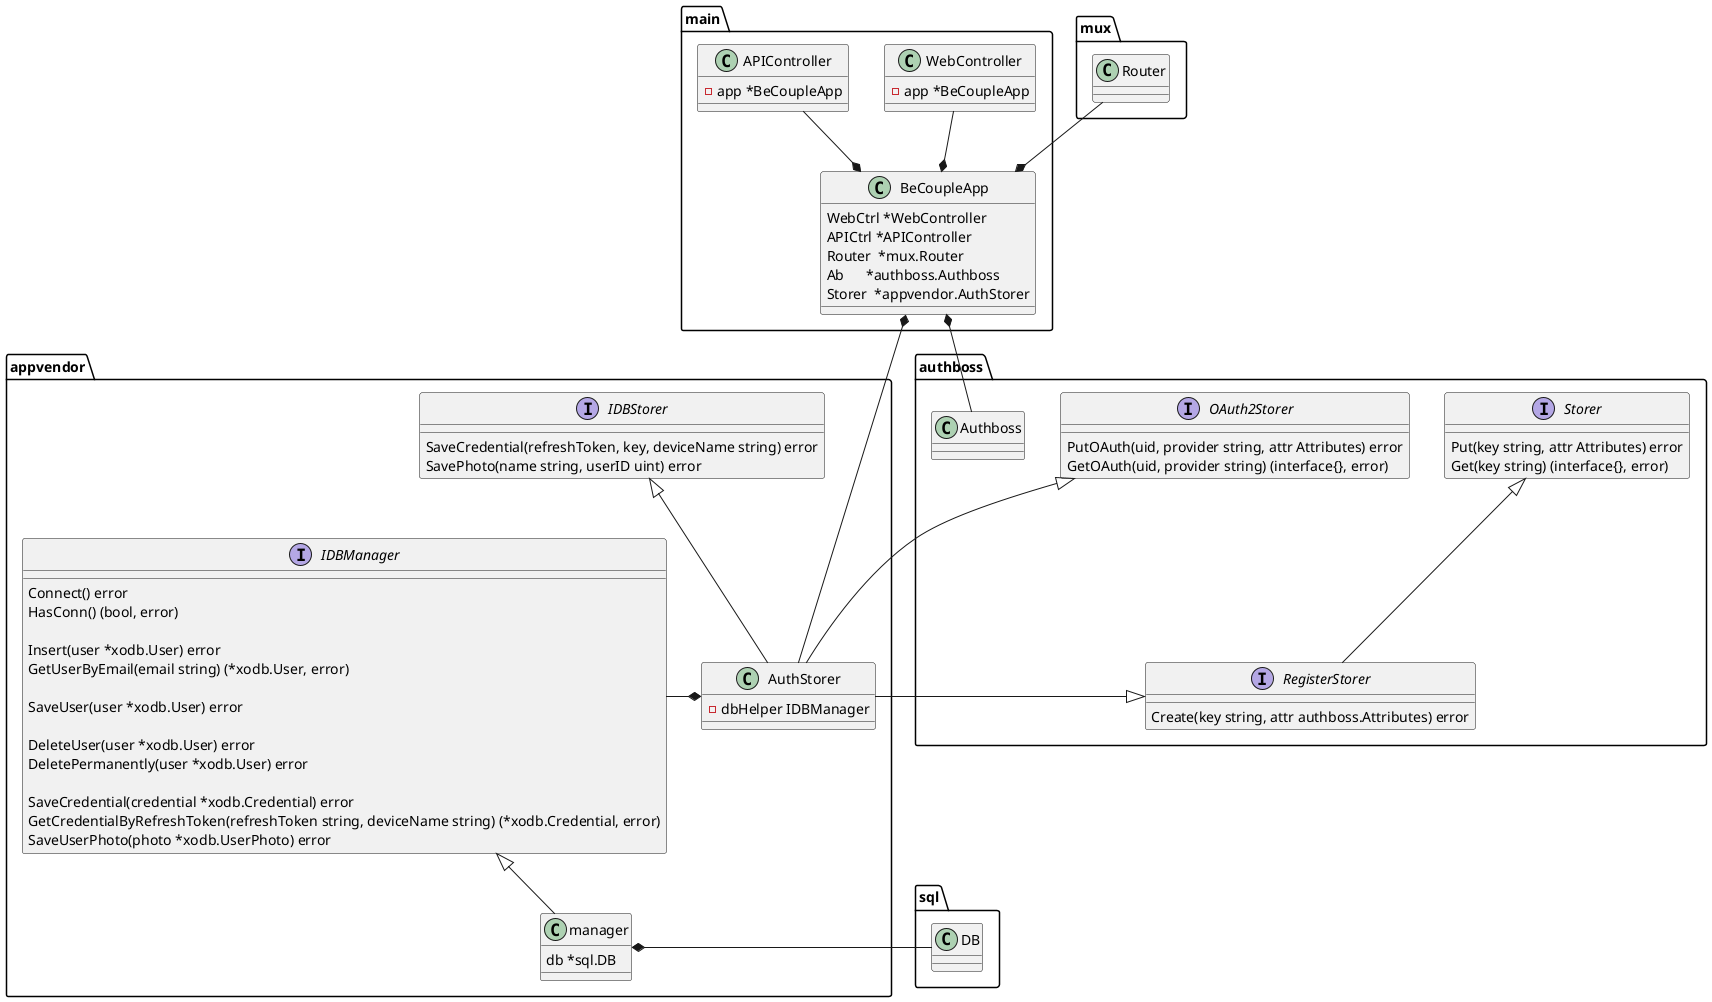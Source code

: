 @startuml

package main {
	class BeCoupleApp {
		WebCtrl *WebController
		APICtrl *APIController
		Router  *mux.Router
		Ab      *authboss.Authboss
		Storer  *appvendor.AuthStorer
	}
	class WebController {
		-app *BeCoupleApp
	}
	class APIController {
		-app *BeCoupleApp
	}

	APIController --* BeCoupleApp
	WebController --* BeCoupleApp

}
package mux {
	class Router
}
package authboss {
	interface Storer {
		Put(key string, attr Attributes) error
		Get(key string) (interface{}, error)
	}
	interface RegisterStorer {
		Create(key string, attr authboss.Attributes) error
	}
	interface OAuth2Storer {
		PutOAuth(uid, provider string, attr Attributes) error
		GetOAuth(uid, provider string) (interface{}, error)
	}
	class Authboss

	Storer <|-- RegisterStorer
}
package sql {
	class DB
}
package appvendor {
	interface IDBManager {
		Connect() error
		HasConn() (bool, error)

		Insert(user *xodb.User) error
		GetUserByEmail(email string) (*xodb.User, error)

		SaveUser(user *xodb.User) error

		DeleteUser(user *xodb.User) error
		DeletePermanently(user *xodb.User) error

		SaveCredential(credential *xodb.Credential) error
		GetCredentialByRefreshToken(refreshToken string, deviceName string) (*xodb.Credential, error)
		SaveUserPhoto(photo *xodb.UserPhoto) error
	}
	class  manager {
		db *sql.DB
	}
	interface IDBStorer {
		SaveCredential(refreshToken, key, deviceName string) error
		SavePhoto(name string, userID uint) error
	}
	class AuthStorer {
		-dbHelper IDBManager
	}
	
	IDBStorer <|-- AuthStorer
	RegisterStorer <|-- AuthStorer
	OAuth2Storer <|-- AuthStorer
	IDBManager -* AuthStorer
	IDBManager <|-- manager
	manager *- DB
}

Router --* BeCoupleApp
BeCoupleApp *-- Authboss
AuthStorer --* BeCoupleApp

@enduml
